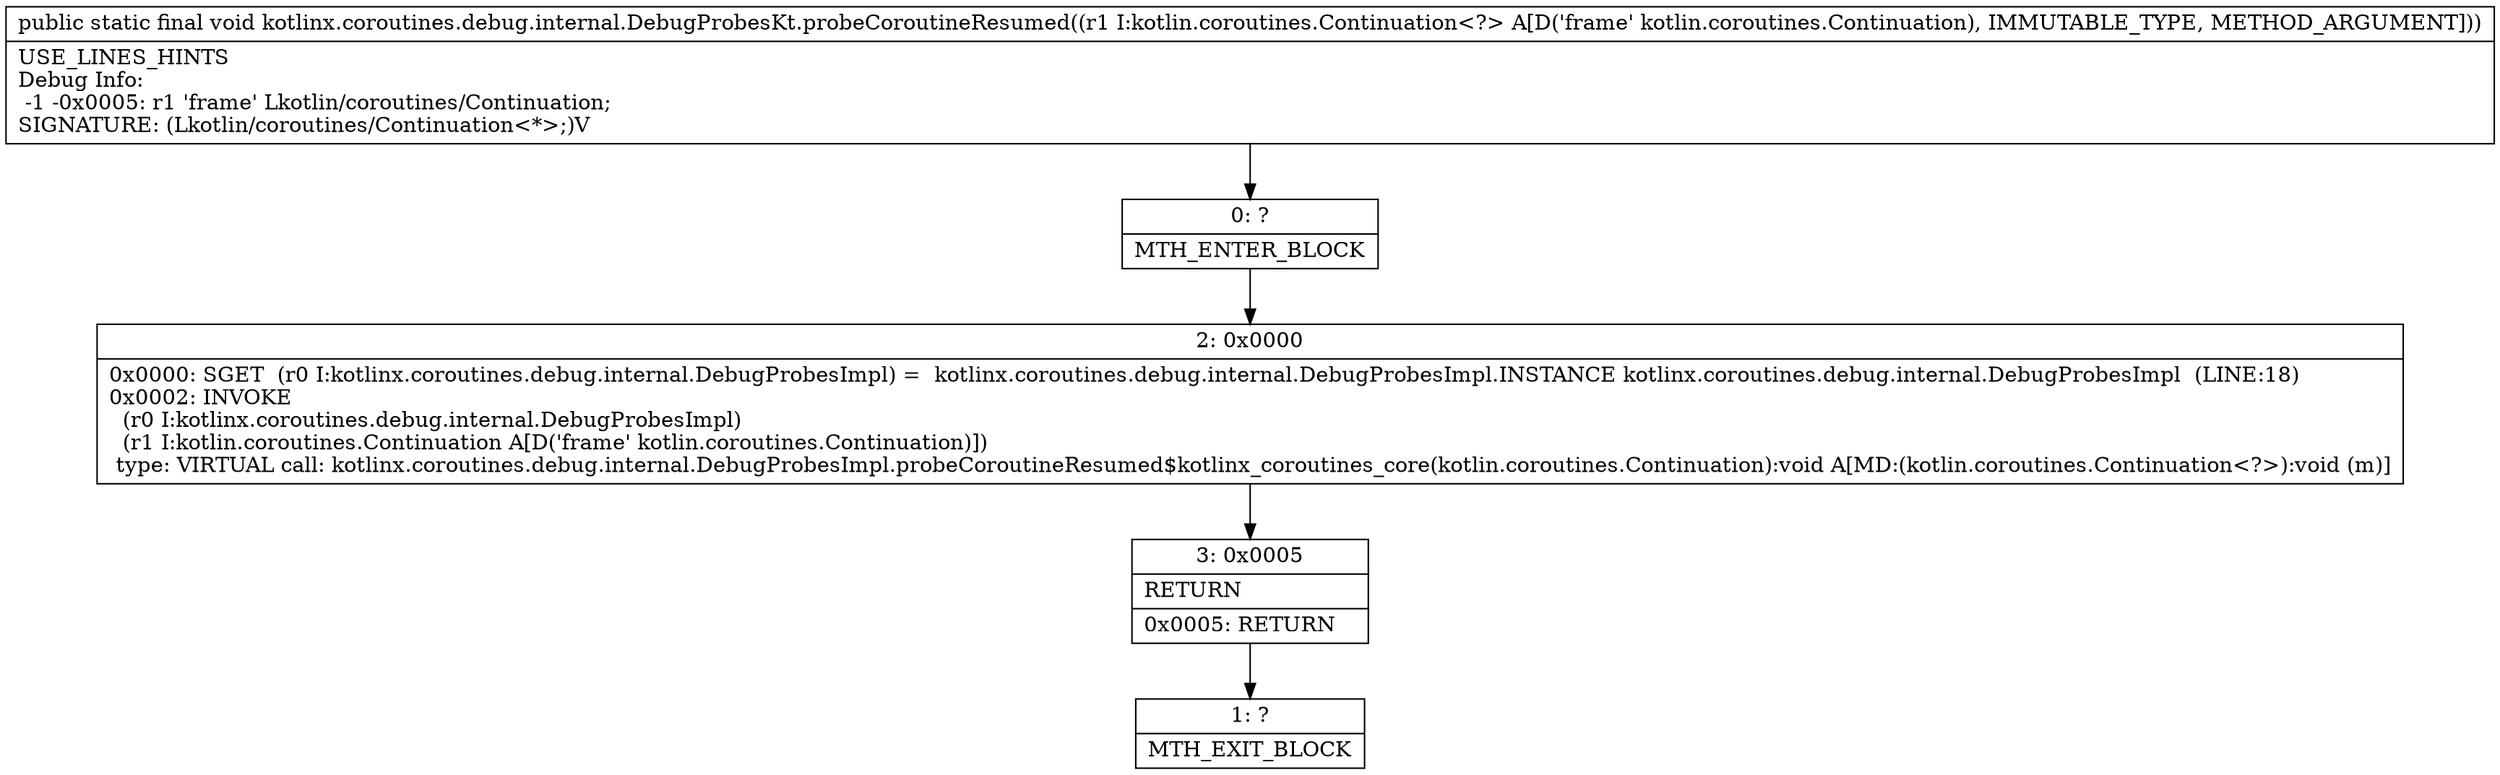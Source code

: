 digraph "CFG forkotlinx.coroutines.debug.internal.DebugProbesKt.probeCoroutineResumed(Lkotlin\/coroutines\/Continuation;)V" {
Node_0 [shape=record,label="{0\:\ ?|MTH_ENTER_BLOCK\l}"];
Node_2 [shape=record,label="{2\:\ 0x0000|0x0000: SGET  (r0 I:kotlinx.coroutines.debug.internal.DebugProbesImpl) =  kotlinx.coroutines.debug.internal.DebugProbesImpl.INSTANCE kotlinx.coroutines.debug.internal.DebugProbesImpl  (LINE:18)\l0x0002: INVOKE  \l  (r0 I:kotlinx.coroutines.debug.internal.DebugProbesImpl)\l  (r1 I:kotlin.coroutines.Continuation A[D('frame' kotlin.coroutines.Continuation)])\l type: VIRTUAL call: kotlinx.coroutines.debug.internal.DebugProbesImpl.probeCoroutineResumed$kotlinx_coroutines_core(kotlin.coroutines.Continuation):void A[MD:(kotlin.coroutines.Continuation\<?\>):void (m)]\l}"];
Node_3 [shape=record,label="{3\:\ 0x0005|RETURN\l|0x0005: RETURN   \l}"];
Node_1 [shape=record,label="{1\:\ ?|MTH_EXIT_BLOCK\l}"];
MethodNode[shape=record,label="{public static final void kotlinx.coroutines.debug.internal.DebugProbesKt.probeCoroutineResumed((r1 I:kotlin.coroutines.Continuation\<?\> A[D('frame' kotlin.coroutines.Continuation), IMMUTABLE_TYPE, METHOD_ARGUMENT]))  | USE_LINES_HINTS\lDebug Info:\l  \-1 \-0x0005: r1 'frame' Lkotlin\/coroutines\/Continuation;\lSIGNATURE: (Lkotlin\/coroutines\/Continuation\<*\>;)V\l}"];
MethodNode -> Node_0;Node_0 -> Node_2;
Node_2 -> Node_3;
Node_3 -> Node_1;
}

